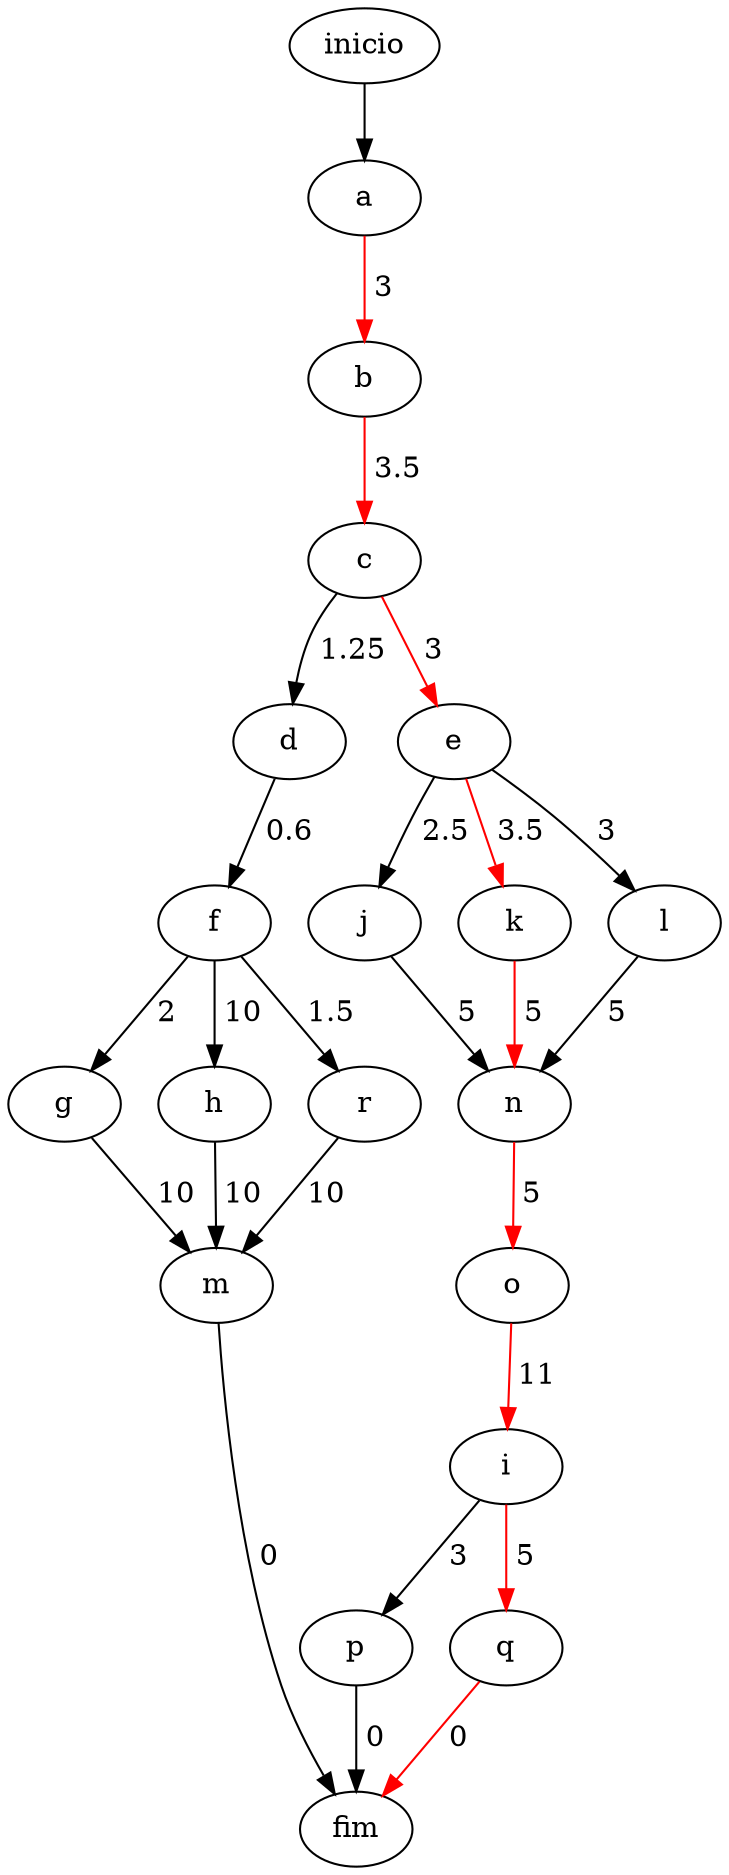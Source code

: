 digraph {
  inicio -> a
	a -> b [label=" 3"][color = "red"]
	b -> c [label=" 3.5"][color = "red"]
	c -> d [label=" 1.25"]
	c -> e [label=" 3"][color = "red"]
	d -> f [label=" 0.6"]
	f -> g [label=" 2"]
	f -> h [label=" 10"]
	e -> j [label=" 2.5"]
	e -> k [label=" 3.5"][color = "red"]
	e -> l [label=" 3"]
	g -> m [label=" 10"]
	k -> n [label=" 5"][color = "red"]
	j -> n [label=" 5"]
	l -> n [label=" 5"]
	n -> o [label=" 5"][color = "red"]
	o -> i [label=" 11"][color = "red"]
	i -> p [label=" 3"]
	i -> q [label=" 5"][color = "red"]
  p -> fim [label=" 0"]
  q -> fim [label=" 0"][color = "red"]
  m -> fim [label=" 0"]
	f -> r [label=" 1.5"]
	h -> m [label=" 10"]
	r -> m [label=" 10"]
} 